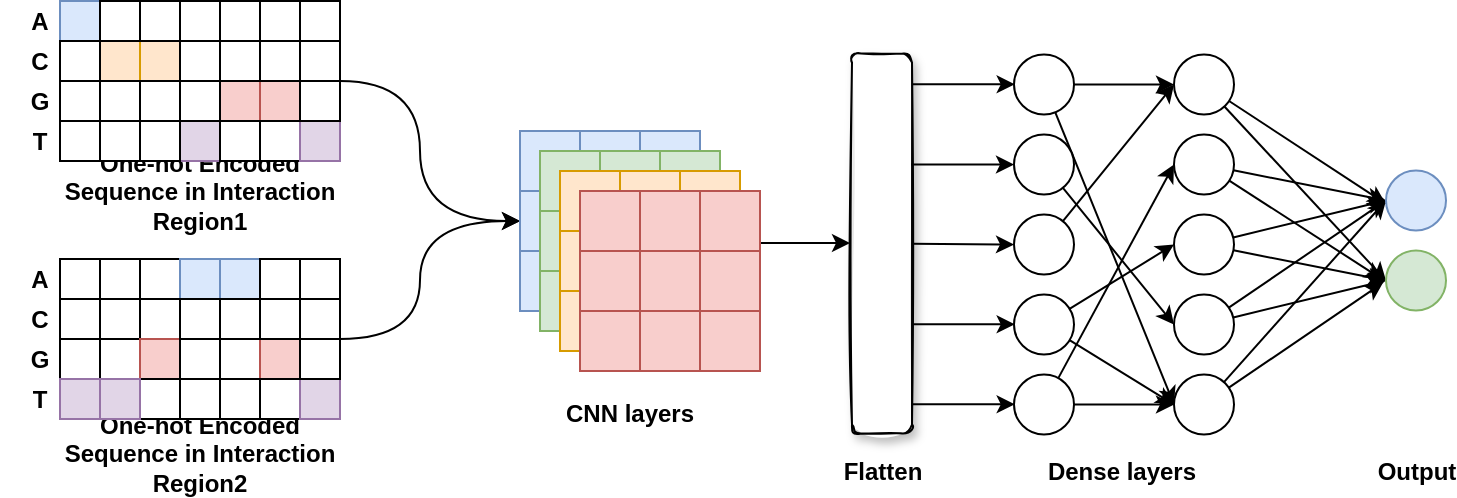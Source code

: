 <mxfile version="14.8.5" type="github">
  <diagram id="KxuiyelQ4g_LW83yEsCo" name="Page-1">
    <mxGraphModel dx="981" dy="526" grid="1" gridSize="10" guides="1" tooltips="1" connect="1" arrows="1" fold="1" page="1" pageScale="1" pageWidth="4681" pageHeight="3300" math="0" shadow="0">
      <root>
        <mxCell id="0" />
        <mxCell id="1" parent="0" />
        <mxCell id="44AiBCDxBOzTBdy34bFM-65" value="One-hot Encoded Sequence in Interaction Region1" style="text;html=1;strokeColor=none;fillColor=none;align=center;verticalAlign=middle;whiteSpace=wrap;rounded=0;fontStyle=1" parent="1" vertex="1">
          <mxGeometry x="90" y="258.5" width="160" height="20" as="geometry" />
        </mxCell>
        <mxCell id="44AiBCDxBOzTBdy34bFM-129" value="&lt;div&gt;One-hot Encoded Sequence in Interaction Region2&lt;/div&gt;" style="text;html=1;strokeColor=none;fillColor=none;align=center;verticalAlign=middle;whiteSpace=wrap;rounded=0;fontStyle=1" parent="1" vertex="1">
          <mxGeometry x="90" y="389.5" width="160" height="20" as="geometry" />
        </mxCell>
        <mxCell id="cqIsUIiBQY2y6wm-BXva-219" value="G" style="text;html=1;strokeColor=none;fillColor=none;align=center;verticalAlign=middle;whiteSpace=wrap;rounded=0;fontStyle=1" vertex="1" parent="1">
          <mxGeometry x="70" y="213.5" width="40" height="20" as="geometry" />
        </mxCell>
        <mxCell id="cqIsUIiBQY2y6wm-BXva-220" value="T" style="text;html=1;strokeColor=none;fillColor=none;align=center;verticalAlign=middle;whiteSpace=wrap;rounded=0;fontStyle=1" vertex="1" parent="1">
          <mxGeometry x="70" y="233.5" width="40" height="20" as="geometry" />
        </mxCell>
        <mxCell id="cqIsUIiBQY2y6wm-BXva-221" value="&lt;div&gt;A&lt;/div&gt;" style="text;html=1;strokeColor=none;fillColor=none;align=center;verticalAlign=middle;whiteSpace=wrap;rounded=0;fontStyle=1" vertex="1" parent="1">
          <mxGeometry x="70" y="173.5" width="40" height="20" as="geometry" />
        </mxCell>
        <mxCell id="cqIsUIiBQY2y6wm-BXva-222" value="C" style="text;html=1;strokeColor=none;fillColor=none;align=center;verticalAlign=middle;whiteSpace=wrap;rounded=0;fontStyle=1" vertex="1" parent="1">
          <mxGeometry x="70" y="193.5" width="40" height="20" as="geometry" />
        </mxCell>
        <mxCell id="cqIsUIiBQY2y6wm-BXva-223" value="" style="whiteSpace=wrap;html=1;aspect=fixed;fillColor=#dae8fc;strokeColor=#6c8ebf;fontStyle=1" vertex="1" parent="1">
          <mxGeometry x="100" y="173.5" width="20" height="20" as="geometry" />
        </mxCell>
        <mxCell id="cqIsUIiBQY2y6wm-BXva-224" value="" style="whiteSpace=wrap;html=1;aspect=fixed;fontStyle=1" vertex="1" parent="1">
          <mxGeometry x="120" y="193.5" width="20" height="20" as="geometry" />
        </mxCell>
        <mxCell id="cqIsUIiBQY2y6wm-BXva-225" value="" style="whiteSpace=wrap;html=1;aspect=fixed;fillColor=#ffe6cc;strokeColor=#d79b00;fontStyle=1" vertex="1" parent="1">
          <mxGeometry x="120" y="193.5" width="20" height="20" as="geometry" />
        </mxCell>
        <mxCell id="cqIsUIiBQY2y6wm-BXva-226" value="" style="whiteSpace=wrap;html=1;aspect=fixed;fillColor=#ffe6cc;strokeColor=#d79b00;fontStyle=1" vertex="1" parent="1">
          <mxGeometry x="140" y="193.5" width="20" height="20" as="geometry" />
        </mxCell>
        <mxCell id="cqIsUIiBQY2y6wm-BXva-227" value="" style="whiteSpace=wrap;html=1;aspect=fixed;fillColor=#e1d5e7;strokeColor=#9673a6;fontStyle=1" vertex="1" parent="1">
          <mxGeometry x="160" y="233.5" width="20" height="20" as="geometry" />
        </mxCell>
        <mxCell id="cqIsUIiBQY2y6wm-BXva-228" value="" style="whiteSpace=wrap;html=1;aspect=fixed;fillColor=#f8cecc;strokeColor=#b85450;fontStyle=1" vertex="1" parent="1">
          <mxGeometry x="180" y="213.5" width="20" height="20" as="geometry" />
        </mxCell>
        <mxCell id="cqIsUIiBQY2y6wm-BXva-229" value="" style="whiteSpace=wrap;html=1;aspect=fixed;fillColor=#f8cecc;strokeColor=#b85450;fontStyle=1" vertex="1" parent="1">
          <mxGeometry x="200" y="213.5" width="20" height="20" as="geometry" />
        </mxCell>
        <mxCell id="cqIsUIiBQY2y6wm-BXva-230" value="" style="rounded=0;whiteSpace=wrap;html=1;fontStyle=1" vertex="1" parent="1">
          <mxGeometry x="100" y="193.5" width="20" height="20" as="geometry" />
        </mxCell>
        <mxCell id="cqIsUIiBQY2y6wm-BXva-231" value="" style="rounded=0;whiteSpace=wrap;html=1;fontStyle=1" vertex="1" parent="1">
          <mxGeometry x="100" y="213.5" width="20" height="20" as="geometry" />
        </mxCell>
        <mxCell id="cqIsUIiBQY2y6wm-BXva-232" value="" style="rounded=0;whiteSpace=wrap;html=1;fontStyle=1" vertex="1" parent="1">
          <mxGeometry x="120" y="213.5" width="20" height="20" as="geometry" />
        </mxCell>
        <mxCell id="cqIsUIiBQY2y6wm-BXva-233" value="" style="rounded=0;whiteSpace=wrap;html=1;fontStyle=1" vertex="1" parent="1">
          <mxGeometry x="140" y="213.5" width="20" height="20" as="geometry" />
        </mxCell>
        <mxCell id="cqIsUIiBQY2y6wm-BXva-234" value="" style="rounded=0;whiteSpace=wrap;html=1;fontStyle=1" vertex="1" parent="1">
          <mxGeometry x="160" y="213.5" width="20" height="20" as="geometry" />
        </mxCell>
        <mxCell id="cqIsUIiBQY2y6wm-BXva-235" value="" style="rounded=0;whiteSpace=wrap;html=1;fontStyle=1" vertex="1" parent="1">
          <mxGeometry x="140" y="233.5" width="20" height="20" as="geometry" />
        </mxCell>
        <mxCell id="cqIsUIiBQY2y6wm-BXva-236" value="" style="rounded=0;whiteSpace=wrap;html=1;fontStyle=1" vertex="1" parent="1">
          <mxGeometry x="100" y="233.5" width="20" height="20" as="geometry" />
        </mxCell>
        <mxCell id="cqIsUIiBQY2y6wm-BXva-237" value="" style="rounded=0;whiteSpace=wrap;html=1;fontStyle=1" vertex="1" parent="1">
          <mxGeometry x="120" y="233.5" width="20" height="20" as="geometry" />
        </mxCell>
        <mxCell id="cqIsUIiBQY2y6wm-BXva-238" value="" style="rounded=0;whiteSpace=wrap;html=1;fontStyle=1" vertex="1" parent="1">
          <mxGeometry x="180" y="233.5" width="20" height="20" as="geometry" />
        </mxCell>
        <mxCell id="cqIsUIiBQY2y6wm-BXva-239" value="" style="rounded=0;whiteSpace=wrap;html=1;fontStyle=1" vertex="1" parent="1">
          <mxGeometry x="200" y="233.5" width="20" height="20" as="geometry" />
        </mxCell>
        <mxCell id="cqIsUIiBQY2y6wm-BXva-240" value="" style="rounded=0;whiteSpace=wrap;html=1;fontStyle=1" vertex="1" parent="1">
          <mxGeometry x="120" y="173.5" width="20" height="20" as="geometry" />
        </mxCell>
        <mxCell id="cqIsUIiBQY2y6wm-BXva-241" value="" style="rounded=0;whiteSpace=wrap;html=1;fontStyle=1" vertex="1" parent="1">
          <mxGeometry x="140" y="173.5" width="20" height="20" as="geometry" />
        </mxCell>
        <mxCell id="cqIsUIiBQY2y6wm-BXva-242" value="" style="rounded=0;whiteSpace=wrap;html=1;fontStyle=1" vertex="1" parent="1">
          <mxGeometry x="160" y="173.5" width="20" height="20" as="geometry" />
        </mxCell>
        <mxCell id="cqIsUIiBQY2y6wm-BXva-243" value="" style="rounded=0;whiteSpace=wrap;html=1;fontStyle=1" vertex="1" parent="1">
          <mxGeometry x="180" y="173.5" width="20" height="20" as="geometry" />
        </mxCell>
        <mxCell id="cqIsUIiBQY2y6wm-BXva-244" value="" style="rounded=0;whiteSpace=wrap;html=1;fontStyle=1" vertex="1" parent="1">
          <mxGeometry x="160" y="193.5" width="20" height="20" as="geometry" />
        </mxCell>
        <mxCell id="cqIsUIiBQY2y6wm-BXva-245" value="" style="rounded=0;whiteSpace=wrap;html=1;fontStyle=1" vertex="1" parent="1">
          <mxGeometry x="180" y="193.5" width="20" height="20" as="geometry" />
        </mxCell>
        <mxCell id="cqIsUIiBQY2y6wm-BXva-246" value="" style="rounded=0;whiteSpace=wrap;html=1;fontStyle=1" vertex="1" parent="1">
          <mxGeometry x="200" y="193.5" width="20" height="20" as="geometry" />
        </mxCell>
        <mxCell id="cqIsUIiBQY2y6wm-BXva-247" value="" style="rounded=0;whiteSpace=wrap;html=1;fontStyle=1" vertex="1" parent="1">
          <mxGeometry x="200" y="173.5" width="20" height="20" as="geometry" />
        </mxCell>
        <mxCell id="cqIsUIiBQY2y6wm-BXva-248" value="" style="whiteSpace=wrap;html=1;aspect=fixed;fillColor=#e1d5e7;strokeColor=#9673a6;fontStyle=1" vertex="1" parent="1">
          <mxGeometry x="220" y="233.5" width="20" height="20" as="geometry" />
        </mxCell>
        <mxCell id="cqIsUIiBQY2y6wm-BXva-249" value="" style="rounded=0;whiteSpace=wrap;html=1;fontStyle=1" vertex="1" parent="1">
          <mxGeometry x="220" y="213.5" width="20" height="20" as="geometry" />
        </mxCell>
        <mxCell id="cqIsUIiBQY2y6wm-BXva-250" value="" style="rounded=0;whiteSpace=wrap;html=1;fontStyle=1" vertex="1" parent="1">
          <mxGeometry x="220" y="173.5" width="20" height="20" as="geometry" />
        </mxCell>
        <mxCell id="cqIsUIiBQY2y6wm-BXva-376" style="edgeStyle=orthogonalEdgeStyle;curved=1;rounded=0;orthogonalLoop=1;jettySize=auto;html=1;entryX=0;entryY=0.5;entryDx=0;entryDy=0;exitX=1;exitY=1;exitDx=0;exitDy=0;fontStyle=1" edge="1" parent="1" source="cqIsUIiBQY2y6wm-BXva-251" target="cqIsUIiBQY2y6wm-BXva-290">
          <mxGeometry relative="1" as="geometry">
            <Array as="points">
              <mxPoint x="280" y="214" />
              <mxPoint x="280" y="284" />
            </Array>
          </mxGeometry>
        </mxCell>
        <mxCell id="cqIsUIiBQY2y6wm-BXva-251" value="" style="rounded=0;whiteSpace=wrap;html=1;fontStyle=1" vertex="1" parent="1">
          <mxGeometry x="220" y="193.5" width="20" height="20" as="geometry" />
        </mxCell>
        <mxCell id="cqIsUIiBQY2y6wm-BXva-252" value="G" style="text;html=1;strokeColor=none;fillColor=none;align=center;verticalAlign=middle;whiteSpace=wrap;rounded=0;fontStyle=1" vertex="1" parent="1">
          <mxGeometry x="70" y="342.5" width="40" height="20" as="geometry" />
        </mxCell>
        <mxCell id="cqIsUIiBQY2y6wm-BXva-253" value="T" style="text;html=1;strokeColor=none;fillColor=none;align=center;verticalAlign=middle;whiteSpace=wrap;rounded=0;fontStyle=1" vertex="1" parent="1">
          <mxGeometry x="70" y="362.5" width="40" height="20" as="geometry" />
        </mxCell>
        <mxCell id="cqIsUIiBQY2y6wm-BXva-254" value="&lt;div&gt;A&lt;/div&gt;" style="text;html=1;strokeColor=none;fillColor=none;align=center;verticalAlign=middle;whiteSpace=wrap;rounded=0;fontStyle=1" vertex="1" parent="1">
          <mxGeometry x="70" y="302.5" width="40" height="20" as="geometry" />
        </mxCell>
        <mxCell id="cqIsUIiBQY2y6wm-BXva-255" value="C" style="text;html=1;strokeColor=none;fillColor=none;align=center;verticalAlign=middle;whiteSpace=wrap;rounded=0;fontStyle=1" vertex="1" parent="1">
          <mxGeometry x="70" y="322.5" width="40" height="20" as="geometry" />
        </mxCell>
        <mxCell id="cqIsUIiBQY2y6wm-BXva-256" value="" style="whiteSpace=wrap;html=1;aspect=fixed;fontStyle=1" vertex="1" parent="1">
          <mxGeometry x="100" y="302.5" width="20" height="20" as="geometry" />
        </mxCell>
        <mxCell id="cqIsUIiBQY2y6wm-BXva-257" value="" style="whiteSpace=wrap;html=1;aspect=fixed;fontStyle=1" vertex="1" parent="1">
          <mxGeometry x="120" y="322.5" width="20" height="20" as="geometry" />
        </mxCell>
        <mxCell id="cqIsUIiBQY2y6wm-BXva-258" value="" style="whiteSpace=wrap;html=1;aspect=fixed;fontStyle=1" vertex="1" parent="1">
          <mxGeometry x="120" y="322.5" width="20" height="20" as="geometry" />
        </mxCell>
        <mxCell id="cqIsUIiBQY2y6wm-BXva-259" value="" style="whiteSpace=wrap;html=1;aspect=fixed;fontStyle=1" vertex="1" parent="1">
          <mxGeometry x="140" y="322.5" width="20" height="20" as="geometry" />
        </mxCell>
        <mxCell id="cqIsUIiBQY2y6wm-BXva-260" value="" style="whiteSpace=wrap;html=1;aspect=fixed;fontStyle=1" vertex="1" parent="1">
          <mxGeometry x="160" y="362.5" width="20" height="20" as="geometry" />
        </mxCell>
        <mxCell id="cqIsUIiBQY2y6wm-BXva-261" value="" style="whiteSpace=wrap;html=1;aspect=fixed;fontStyle=1" vertex="1" parent="1">
          <mxGeometry x="180" y="342.5" width="20" height="20" as="geometry" />
        </mxCell>
        <mxCell id="cqIsUIiBQY2y6wm-BXva-262" value="" style="whiteSpace=wrap;html=1;aspect=fixed;fillColor=#f8cecc;strokeColor=#b85450;fontStyle=1" vertex="1" parent="1">
          <mxGeometry x="200" y="342.5" width="20" height="20" as="geometry" />
        </mxCell>
        <mxCell id="cqIsUIiBQY2y6wm-BXva-263" value="" style="rounded=0;whiteSpace=wrap;html=1;fontStyle=1" vertex="1" parent="1">
          <mxGeometry x="100" y="322.5" width="20" height="20" as="geometry" />
        </mxCell>
        <mxCell id="cqIsUIiBQY2y6wm-BXva-264" value="" style="rounded=0;whiteSpace=wrap;html=1;fontStyle=1" vertex="1" parent="1">
          <mxGeometry x="100" y="342.5" width="20" height="20" as="geometry" />
        </mxCell>
        <mxCell id="cqIsUIiBQY2y6wm-BXva-265" value="" style="rounded=0;whiteSpace=wrap;html=1;fontStyle=1" vertex="1" parent="1">
          <mxGeometry x="120" y="342.5" width="20" height="20" as="geometry" />
        </mxCell>
        <mxCell id="cqIsUIiBQY2y6wm-BXva-266" value="" style="rounded=0;whiteSpace=wrap;html=1;fillColor=#f8cecc;strokeColor=#b85450;fontStyle=1" vertex="1" parent="1">
          <mxGeometry x="140" y="342.5" width="20" height="20" as="geometry" />
        </mxCell>
        <mxCell id="cqIsUIiBQY2y6wm-BXva-267" value="" style="rounded=0;whiteSpace=wrap;html=1;fontStyle=1" vertex="1" parent="1">
          <mxGeometry x="160" y="342.5" width="20" height="20" as="geometry" />
        </mxCell>
        <mxCell id="cqIsUIiBQY2y6wm-BXva-268" value="" style="rounded=0;whiteSpace=wrap;html=1;fontStyle=1" vertex="1" parent="1">
          <mxGeometry x="140" y="362.5" width="20" height="20" as="geometry" />
        </mxCell>
        <mxCell id="cqIsUIiBQY2y6wm-BXva-269" value="" style="rounded=0;whiteSpace=wrap;html=1;fillColor=#e1d5e7;strokeColor=#9673a6;fontStyle=1" vertex="1" parent="1">
          <mxGeometry x="100" y="362.5" width="20" height="20" as="geometry" />
        </mxCell>
        <mxCell id="cqIsUIiBQY2y6wm-BXva-270" value="" style="rounded=0;whiteSpace=wrap;html=1;fillColor=#e1d5e7;strokeColor=#9673a6;fontStyle=1" vertex="1" parent="1">
          <mxGeometry x="120" y="362.5" width="20" height="20" as="geometry" />
        </mxCell>
        <mxCell id="cqIsUIiBQY2y6wm-BXva-271" value="" style="rounded=0;whiteSpace=wrap;html=1;fontStyle=1" vertex="1" parent="1">
          <mxGeometry x="180" y="362.5" width="20" height="20" as="geometry" />
        </mxCell>
        <mxCell id="cqIsUIiBQY2y6wm-BXva-272" value="" style="rounded=0;whiteSpace=wrap;html=1;fontStyle=1" vertex="1" parent="1">
          <mxGeometry x="200" y="362.5" width="20" height="20" as="geometry" />
        </mxCell>
        <mxCell id="cqIsUIiBQY2y6wm-BXva-273" value="" style="rounded=0;whiteSpace=wrap;html=1;fontStyle=1" vertex="1" parent="1">
          <mxGeometry x="120" y="302.5" width="20" height="20" as="geometry" />
        </mxCell>
        <mxCell id="cqIsUIiBQY2y6wm-BXva-274" value="" style="rounded=0;whiteSpace=wrap;html=1;fontStyle=1" vertex="1" parent="1">
          <mxGeometry x="140" y="302.5" width="20" height="20" as="geometry" />
        </mxCell>
        <mxCell id="cqIsUIiBQY2y6wm-BXva-275" value="" style="rounded=0;whiteSpace=wrap;html=1;fillColor=#dae8fc;strokeColor=#6c8ebf;fontStyle=1" vertex="1" parent="1">
          <mxGeometry x="160" y="302.5" width="20" height="20" as="geometry" />
        </mxCell>
        <mxCell id="cqIsUIiBQY2y6wm-BXva-276" value="" style="rounded=0;whiteSpace=wrap;html=1;fillColor=#dae8fc;strokeColor=#6c8ebf;fontStyle=1" vertex="1" parent="1">
          <mxGeometry x="180" y="302.5" width="20" height="20" as="geometry" />
        </mxCell>
        <mxCell id="cqIsUIiBQY2y6wm-BXva-277" value="" style="rounded=0;whiteSpace=wrap;html=1;fontStyle=1" vertex="1" parent="1">
          <mxGeometry x="160" y="322.5" width="20" height="20" as="geometry" />
        </mxCell>
        <mxCell id="cqIsUIiBQY2y6wm-BXva-278" value="" style="rounded=0;whiteSpace=wrap;html=1;fontStyle=1" vertex="1" parent="1">
          <mxGeometry x="180" y="322.5" width="20" height="20" as="geometry" />
        </mxCell>
        <mxCell id="cqIsUIiBQY2y6wm-BXva-279" value="" style="rounded=0;whiteSpace=wrap;html=1;fontStyle=1" vertex="1" parent="1">
          <mxGeometry x="200" y="322.5" width="20" height="20" as="geometry" />
        </mxCell>
        <mxCell id="cqIsUIiBQY2y6wm-BXva-280" value="" style="rounded=0;whiteSpace=wrap;html=1;fontStyle=1" vertex="1" parent="1">
          <mxGeometry x="200" y="302.5" width="20" height="20" as="geometry" />
        </mxCell>
        <mxCell id="cqIsUIiBQY2y6wm-BXva-281" value="" style="whiteSpace=wrap;html=1;aspect=fixed;fillColor=#e1d5e7;strokeColor=#9673a6;fontStyle=1" vertex="1" parent="1">
          <mxGeometry x="220" y="362.5" width="20" height="20" as="geometry" />
        </mxCell>
        <mxCell id="cqIsUIiBQY2y6wm-BXva-282" value="" style="rounded=0;whiteSpace=wrap;html=1;fontStyle=1" vertex="1" parent="1">
          <mxGeometry x="220" y="342.5" width="20" height="20" as="geometry" />
        </mxCell>
        <mxCell id="cqIsUIiBQY2y6wm-BXva-283" value="" style="rounded=0;whiteSpace=wrap;html=1;fontStyle=1" vertex="1" parent="1">
          <mxGeometry x="220" y="302.5" width="20" height="20" as="geometry" />
        </mxCell>
        <mxCell id="cqIsUIiBQY2y6wm-BXva-378" style="edgeStyle=orthogonalEdgeStyle;curved=1;rounded=0;orthogonalLoop=1;jettySize=auto;html=1;entryX=0;entryY=0.5;entryDx=0;entryDy=0;exitX=1;exitY=1;exitDx=0;exitDy=0;fontStyle=1" edge="1" parent="1" source="cqIsUIiBQY2y6wm-BXva-284" target="cqIsUIiBQY2y6wm-BXva-290">
          <mxGeometry relative="1" as="geometry">
            <Array as="points">
              <mxPoint x="280" y="343" />
              <mxPoint x="280" y="283" />
            </Array>
          </mxGeometry>
        </mxCell>
        <mxCell id="cqIsUIiBQY2y6wm-BXva-284" value="" style="rounded=0;whiteSpace=wrap;html=1;fontStyle=1" vertex="1" parent="1">
          <mxGeometry x="220" y="322.5" width="20" height="20" as="geometry" />
        </mxCell>
        <mxCell id="cqIsUIiBQY2y6wm-BXva-285" style="edgeStyle=orthogonalEdgeStyle;rounded=0;orthogonalLoop=1;jettySize=auto;html=1;entryX=0;entryY=0.5;entryDx=0;entryDy=0;fontStyle=1" edge="1" parent="1">
          <mxGeometry relative="1" as="geometry">
            <mxPoint x="450" y="294.5" as="sourcePoint" />
            <mxPoint x="495" y="294.5" as="targetPoint" />
            <Array as="points">
              <mxPoint x="465" y="294.5" />
              <mxPoint x="465" y="294.5" />
            </Array>
          </mxGeometry>
        </mxCell>
        <mxCell id="cqIsUIiBQY2y6wm-BXva-286" value="&lt;div&gt;CNN layers&lt;/div&gt;" style="text;html=1;strokeColor=none;fillColor=none;align=center;verticalAlign=middle;whiteSpace=wrap;rounded=0;fontStyle=1" vertex="1" parent="1">
          <mxGeometry x="260" y="369.5" width="250" height="20" as="geometry" />
        </mxCell>
        <mxCell id="cqIsUIiBQY2y6wm-BXva-287" value="" style="whiteSpace=wrap;html=1;aspect=fixed;fillColor=#dae8fc;strokeColor=#6c8ebf;fontStyle=1" vertex="1" parent="1">
          <mxGeometry x="330" y="238.5" width="30" height="30" as="geometry" />
        </mxCell>
        <mxCell id="cqIsUIiBQY2y6wm-BXva-288" value="" style="whiteSpace=wrap;html=1;aspect=fixed;fillColor=#dae8fc;strokeColor=#6c8ebf;fontStyle=1" vertex="1" parent="1">
          <mxGeometry x="360" y="238.5" width="30" height="30" as="geometry" />
        </mxCell>
        <mxCell id="cqIsUIiBQY2y6wm-BXva-289" value="" style="whiteSpace=wrap;html=1;aspect=fixed;fillColor=#dae8fc;strokeColor=#6c8ebf;fontStyle=1" vertex="1" parent="1">
          <mxGeometry x="390" y="238.5" width="30" height="30" as="geometry" />
        </mxCell>
        <mxCell id="cqIsUIiBQY2y6wm-BXva-290" value="" style="whiteSpace=wrap;html=1;aspect=fixed;fillColor=#dae8fc;strokeColor=#6c8ebf;fontStyle=1" vertex="1" parent="1">
          <mxGeometry x="330" y="268.5" width="30" height="30" as="geometry" />
        </mxCell>
        <mxCell id="cqIsUIiBQY2y6wm-BXva-291" value="" style="whiteSpace=wrap;html=1;aspect=fixed;fillColor=#dae8fc;strokeColor=#6c8ebf;fontStyle=1" vertex="1" parent="1">
          <mxGeometry x="360" y="268.5" width="30" height="30" as="geometry" />
        </mxCell>
        <mxCell id="cqIsUIiBQY2y6wm-BXva-292" value="" style="whiteSpace=wrap;html=1;aspect=fixed;fillColor=#dae8fc;strokeColor=#6c8ebf;fontStyle=1" vertex="1" parent="1">
          <mxGeometry x="390" y="268.5" width="30" height="30" as="geometry" />
        </mxCell>
        <mxCell id="cqIsUIiBQY2y6wm-BXva-293" value="" style="whiteSpace=wrap;html=1;aspect=fixed;fillColor=#dae8fc;strokeColor=#6c8ebf;fontStyle=1" vertex="1" parent="1">
          <mxGeometry x="330" y="298.5" width="30" height="30" as="geometry" />
        </mxCell>
        <mxCell id="cqIsUIiBQY2y6wm-BXva-294" value="" style="whiteSpace=wrap;html=1;aspect=fixed;fillColor=#dae8fc;strokeColor=#6c8ebf;fontStyle=1" vertex="1" parent="1">
          <mxGeometry x="360" y="298.5" width="30" height="30" as="geometry" />
        </mxCell>
        <mxCell id="cqIsUIiBQY2y6wm-BXva-295" value="" style="whiteSpace=wrap;html=1;aspect=fixed;fillColor=#dae8fc;strokeColor=#6c8ebf;fontStyle=1" vertex="1" parent="1">
          <mxGeometry x="390" y="298.5" width="30" height="30" as="geometry" />
        </mxCell>
        <mxCell id="cqIsUIiBQY2y6wm-BXva-296" value="" style="whiteSpace=wrap;html=1;aspect=fixed;fillColor=#d5e8d4;strokeColor=#82b366;fontStyle=1" vertex="1" parent="1">
          <mxGeometry x="340" y="248.5" width="30" height="30" as="geometry" />
        </mxCell>
        <mxCell id="cqIsUIiBQY2y6wm-BXva-297" value="" style="whiteSpace=wrap;html=1;aspect=fixed;fillColor=#d5e8d4;strokeColor=#82b366;fontStyle=1" vertex="1" parent="1">
          <mxGeometry x="370" y="248.5" width="30" height="30" as="geometry" />
        </mxCell>
        <mxCell id="cqIsUIiBQY2y6wm-BXva-298" value="" style="whiteSpace=wrap;html=1;aspect=fixed;fillColor=#d5e8d4;strokeColor=#82b366;fontStyle=1" vertex="1" parent="1">
          <mxGeometry x="400" y="248.5" width="30" height="30" as="geometry" />
        </mxCell>
        <mxCell id="cqIsUIiBQY2y6wm-BXva-299" value="" style="whiteSpace=wrap;html=1;aspect=fixed;fillColor=#d5e8d4;strokeColor=#82b366;fontStyle=1" vertex="1" parent="1">
          <mxGeometry x="340" y="278.5" width="30" height="30" as="geometry" />
        </mxCell>
        <mxCell id="cqIsUIiBQY2y6wm-BXva-300" value="" style="whiteSpace=wrap;html=1;aspect=fixed;fillColor=#d5e8d4;strokeColor=#82b366;fontStyle=1" vertex="1" parent="1">
          <mxGeometry x="370" y="278.5" width="30" height="30" as="geometry" />
        </mxCell>
        <mxCell id="cqIsUIiBQY2y6wm-BXva-301" value="" style="whiteSpace=wrap;html=1;aspect=fixed;fillColor=#d5e8d4;strokeColor=#82b366;fontStyle=1" vertex="1" parent="1">
          <mxGeometry x="400" y="278.5" width="30" height="30" as="geometry" />
        </mxCell>
        <mxCell id="cqIsUIiBQY2y6wm-BXva-302" value="" style="whiteSpace=wrap;html=1;aspect=fixed;fillColor=#d5e8d4;strokeColor=#82b366;fontStyle=1" vertex="1" parent="1">
          <mxGeometry x="340" y="308.5" width="30" height="30" as="geometry" />
        </mxCell>
        <mxCell id="cqIsUIiBQY2y6wm-BXva-303" value="" style="whiteSpace=wrap;html=1;aspect=fixed;fillColor=#d5e8d4;strokeColor=#82b366;fontStyle=1" vertex="1" parent="1">
          <mxGeometry x="370" y="308.5" width="30" height="30" as="geometry" />
        </mxCell>
        <mxCell id="cqIsUIiBQY2y6wm-BXva-304" value="" style="whiteSpace=wrap;html=1;aspect=fixed;fillColor=#d5e8d4;strokeColor=#82b366;fontStyle=1" vertex="1" parent="1">
          <mxGeometry x="400" y="308.5" width="30" height="30" as="geometry" />
        </mxCell>
        <mxCell id="cqIsUIiBQY2y6wm-BXva-305" value="" style="whiteSpace=wrap;html=1;aspect=fixed;fillColor=#ffe6cc;strokeColor=#d79b00;fontStyle=1" vertex="1" parent="1">
          <mxGeometry x="350" y="258.5" width="30" height="30" as="geometry" />
        </mxCell>
        <mxCell id="cqIsUIiBQY2y6wm-BXva-306" value="" style="whiteSpace=wrap;html=1;aspect=fixed;fillColor=#ffe6cc;strokeColor=#d79b00;fontStyle=1" vertex="1" parent="1">
          <mxGeometry x="380" y="258.5" width="30" height="30" as="geometry" />
        </mxCell>
        <mxCell id="cqIsUIiBQY2y6wm-BXva-307" value="" style="whiteSpace=wrap;html=1;aspect=fixed;fillColor=#ffe6cc;strokeColor=#d79b00;fontStyle=1" vertex="1" parent="1">
          <mxGeometry x="410" y="258.5" width="30" height="30" as="geometry" />
        </mxCell>
        <mxCell id="cqIsUIiBQY2y6wm-BXva-308" value="" style="whiteSpace=wrap;html=1;aspect=fixed;fillColor=#ffe6cc;strokeColor=#d79b00;fontStyle=1" vertex="1" parent="1">
          <mxGeometry x="350" y="288.5" width="30" height="30" as="geometry" />
        </mxCell>
        <mxCell id="cqIsUIiBQY2y6wm-BXva-309" value="" style="whiteSpace=wrap;html=1;aspect=fixed;fillColor=#ffe6cc;strokeColor=#d79b00;fontStyle=1" vertex="1" parent="1">
          <mxGeometry x="380" y="288.5" width="30" height="30" as="geometry" />
        </mxCell>
        <mxCell id="cqIsUIiBQY2y6wm-BXva-310" value="" style="whiteSpace=wrap;html=1;aspect=fixed;fillColor=#ffe6cc;strokeColor=#d79b00;fontStyle=1" vertex="1" parent="1">
          <mxGeometry x="410" y="288.5" width="30" height="30" as="geometry" />
        </mxCell>
        <mxCell id="cqIsUIiBQY2y6wm-BXva-311" value="" style="whiteSpace=wrap;html=1;aspect=fixed;fillColor=#ffe6cc;strokeColor=#d79b00;fontStyle=1" vertex="1" parent="1">
          <mxGeometry x="350" y="318.5" width="30" height="30" as="geometry" />
        </mxCell>
        <mxCell id="cqIsUIiBQY2y6wm-BXva-312" value="" style="whiteSpace=wrap;html=1;aspect=fixed;fillColor=#ffe6cc;strokeColor=#d79b00;fontStyle=1" vertex="1" parent="1">
          <mxGeometry x="380" y="318.5" width="30" height="30" as="geometry" />
        </mxCell>
        <mxCell id="cqIsUIiBQY2y6wm-BXva-313" value="" style="whiteSpace=wrap;html=1;aspect=fixed;fillColor=#ffe6cc;strokeColor=#d79b00;fontStyle=1" vertex="1" parent="1">
          <mxGeometry x="410" y="318.5" width="30" height="30" as="geometry" />
        </mxCell>
        <mxCell id="cqIsUIiBQY2y6wm-BXva-314" value="" style="whiteSpace=wrap;html=1;aspect=fixed;fillColor=#f8cecc;strokeColor=#b85450;fontStyle=1" vertex="1" parent="1">
          <mxGeometry x="360" y="268.5" width="30" height="30" as="geometry" />
        </mxCell>
        <mxCell id="cqIsUIiBQY2y6wm-BXva-315" value="" style="whiteSpace=wrap;html=1;aspect=fixed;fillColor=#f8cecc;strokeColor=#b85450;fontStyle=1" vertex="1" parent="1">
          <mxGeometry x="390" y="268.5" width="30" height="30" as="geometry" />
        </mxCell>
        <mxCell id="cqIsUIiBQY2y6wm-BXva-316" value="" style="whiteSpace=wrap;html=1;aspect=fixed;fillColor=#f8cecc;strokeColor=#b85450;fontStyle=1" vertex="1" parent="1">
          <mxGeometry x="420" y="268.5" width="30" height="30" as="geometry" />
        </mxCell>
        <mxCell id="cqIsUIiBQY2y6wm-BXva-317" value="" style="whiteSpace=wrap;html=1;aspect=fixed;fillColor=#f8cecc;strokeColor=#b85450;fontStyle=1" vertex="1" parent="1">
          <mxGeometry x="360" y="298.5" width="30" height="30" as="geometry" />
        </mxCell>
        <mxCell id="cqIsUIiBQY2y6wm-BXva-318" value="" style="whiteSpace=wrap;html=1;aspect=fixed;fillColor=#f8cecc;strokeColor=#b85450;fontStyle=1" vertex="1" parent="1">
          <mxGeometry x="390" y="298.5" width="30" height="30" as="geometry" />
        </mxCell>
        <mxCell id="cqIsUIiBQY2y6wm-BXva-319" value="" style="whiteSpace=wrap;html=1;aspect=fixed;fillColor=#f8cecc;strokeColor=#b85450;fontStyle=1" vertex="1" parent="1">
          <mxGeometry x="420" y="298.5" width="30" height="30" as="geometry" />
        </mxCell>
        <mxCell id="cqIsUIiBQY2y6wm-BXva-320" value="" style="whiteSpace=wrap;html=1;aspect=fixed;fillColor=#f8cecc;strokeColor=#b85450;fontStyle=1" vertex="1" parent="1">
          <mxGeometry x="360" y="328.5" width="30" height="30" as="geometry" />
        </mxCell>
        <mxCell id="cqIsUIiBQY2y6wm-BXva-321" value="" style="whiteSpace=wrap;html=1;aspect=fixed;fillColor=#f8cecc;strokeColor=#b85450;fontStyle=1" vertex="1" parent="1">
          <mxGeometry x="390" y="328.5" width="30" height="30" as="geometry" />
        </mxCell>
        <mxCell id="cqIsUIiBQY2y6wm-BXva-322" value="" style="whiteSpace=wrap;html=1;aspect=fixed;fillColor=#f8cecc;strokeColor=#b85450;fontStyle=1" vertex="1" parent="1">
          <mxGeometry x="420" y="328.5" width="30" height="30" as="geometry" />
        </mxCell>
        <mxCell id="cqIsUIiBQY2y6wm-BXva-379" value="Dense layers" style="text;html=1;strokeColor=none;fillColor=none;align=center;verticalAlign=middle;whiteSpace=wrap;rounded=0;fontStyle=1" vertex="1" parent="1">
          <mxGeometry x="586" y="399.25" width="90" height="20" as="geometry" />
        </mxCell>
        <mxCell id="cqIsUIiBQY2y6wm-BXva-380" value="Flatten" style="text;html=1;strokeColor=none;fillColor=none;align=center;verticalAlign=middle;whiteSpace=wrap;rounded=0;fontStyle=1" vertex="1" parent="1">
          <mxGeometry x="500.5" y="399.25" width="21" height="20" as="geometry" />
        </mxCell>
        <mxCell id="cqIsUIiBQY2y6wm-BXva-381" style="edgeStyle=none;rounded=1;jumpSize=20;orthogonalLoop=1;jettySize=auto;html=1;entryX=0;entryY=0.5;entryDx=0;entryDy=0;strokeWidth=1;fontStyle=1" edge="1" parent="1" source="cqIsUIiBQY2y6wm-BXva-383" target="cqIsUIiBQY2y6wm-BXva-408">
          <mxGeometry relative="1" as="geometry" />
        </mxCell>
        <mxCell id="cqIsUIiBQY2y6wm-BXva-382" style="edgeStyle=none;rounded=0;orthogonalLoop=1;jettySize=auto;html=1;entryX=0;entryY=0.5;entryDx=0;entryDy=0;fontStyle=1" edge="1" parent="1" source="cqIsUIiBQY2y6wm-BXva-383" target="cqIsUIiBQY2y6wm-BXva-396">
          <mxGeometry relative="1" as="geometry" />
        </mxCell>
        <mxCell id="cqIsUIiBQY2y6wm-BXva-383" value="" style="ellipse;whiteSpace=wrap;html=1;aspect=fixed;fontStyle=1" vertex="1" parent="1">
          <mxGeometry x="577" y="200.25" width="30" height="30" as="geometry" />
        </mxCell>
        <mxCell id="cqIsUIiBQY2y6wm-BXva-384" style="edgeStyle=none;rounded=1;jumpSize=20;orthogonalLoop=1;jettySize=auto;html=1;entryX=0;entryY=0.5;entryDx=0;entryDy=0;strokeWidth=1;fontStyle=1" edge="1" parent="1" source="cqIsUIiBQY2y6wm-BXva-385" target="cqIsUIiBQY2y6wm-BXva-405">
          <mxGeometry relative="1" as="geometry" />
        </mxCell>
        <mxCell id="cqIsUIiBQY2y6wm-BXva-385" value="" style="ellipse;whiteSpace=wrap;html=1;aspect=fixed;fontStyle=1" vertex="1" parent="1">
          <mxGeometry x="577" y="240.25" width="30" height="30" as="geometry" />
        </mxCell>
        <mxCell id="cqIsUIiBQY2y6wm-BXva-386" style="edgeStyle=none;rounded=1;jumpSize=20;orthogonalLoop=1;jettySize=auto;html=1;entryX=0;entryY=0.5;entryDx=0;entryDy=0;strokeWidth=1;fontStyle=1" edge="1" parent="1" source="cqIsUIiBQY2y6wm-BXva-387" target="cqIsUIiBQY2y6wm-BXva-396">
          <mxGeometry relative="1" as="geometry" />
        </mxCell>
        <mxCell id="cqIsUIiBQY2y6wm-BXva-387" value="" style="ellipse;whiteSpace=wrap;html=1;aspect=fixed;fontStyle=1" vertex="1" parent="1">
          <mxGeometry x="577" y="280.25" width="30" height="30" as="geometry" />
        </mxCell>
        <mxCell id="cqIsUIiBQY2y6wm-BXva-388" style="edgeStyle=none;rounded=0;orthogonalLoop=1;jettySize=auto;html=1;entryX=0;entryY=0.5;entryDx=0;entryDy=0;fontStyle=1" edge="1" parent="1" source="cqIsUIiBQY2y6wm-BXva-390" target="cqIsUIiBQY2y6wm-BXva-402">
          <mxGeometry relative="1" as="geometry" />
        </mxCell>
        <mxCell id="cqIsUIiBQY2y6wm-BXva-389" style="edgeStyle=none;rounded=0;orthogonalLoop=1;jettySize=auto;html=1;entryX=0;entryY=0.5;entryDx=0;entryDy=0;fontStyle=1" edge="1" parent="1" source="cqIsUIiBQY2y6wm-BXva-390" target="cqIsUIiBQY2y6wm-BXva-408">
          <mxGeometry relative="1" as="geometry" />
        </mxCell>
        <mxCell id="cqIsUIiBQY2y6wm-BXva-390" value="" style="ellipse;whiteSpace=wrap;html=1;aspect=fixed;fontStyle=1" vertex="1" parent="1">
          <mxGeometry x="577" y="320.25" width="30" height="30" as="geometry" />
        </mxCell>
        <mxCell id="cqIsUIiBQY2y6wm-BXva-391" style="edgeStyle=none;rounded=1;jumpSize=20;orthogonalLoop=1;jettySize=auto;html=1;entryX=0;entryY=0.5;entryDx=0;entryDy=0;strokeWidth=1;fontStyle=1" edge="1" parent="1" source="cqIsUIiBQY2y6wm-BXva-393" target="cqIsUIiBQY2y6wm-BXva-399">
          <mxGeometry relative="1" as="geometry" />
        </mxCell>
        <mxCell id="cqIsUIiBQY2y6wm-BXva-392" style="edgeStyle=none;rounded=1;jumpSize=20;orthogonalLoop=1;jettySize=auto;html=1;entryX=0;entryY=0.5;entryDx=0;entryDy=0;strokeWidth=1;fontStyle=1" edge="1" parent="1" source="cqIsUIiBQY2y6wm-BXva-393" target="cqIsUIiBQY2y6wm-BXva-408">
          <mxGeometry relative="1" as="geometry" />
        </mxCell>
        <mxCell id="cqIsUIiBQY2y6wm-BXva-393" value="" style="ellipse;whiteSpace=wrap;html=1;aspect=fixed;fontStyle=1" vertex="1" parent="1">
          <mxGeometry x="577" y="360.25" width="30" height="30" as="geometry" />
        </mxCell>
        <mxCell id="cqIsUIiBQY2y6wm-BXva-394" style="edgeStyle=none;rounded=1;jumpSize=20;orthogonalLoop=1;jettySize=auto;html=1;entryX=0;entryY=0.5;entryDx=0;entryDy=0;strokeWidth=1;fontStyle=1" edge="1" parent="1" source="cqIsUIiBQY2y6wm-BXva-396" target="cqIsUIiBQY2y6wm-BXva-411">
          <mxGeometry relative="1" as="geometry" />
        </mxCell>
        <mxCell id="cqIsUIiBQY2y6wm-BXva-395" style="edgeStyle=none;rounded=1;jumpSize=20;orthogonalLoop=1;jettySize=auto;html=1;strokeWidth=1;entryX=-0.001;entryY=0.557;entryDx=0;entryDy=0;entryPerimeter=0;fontStyle=1" edge="1" parent="1" source="cqIsUIiBQY2y6wm-BXva-396" target="cqIsUIiBQY2y6wm-BXva-410">
          <mxGeometry relative="1" as="geometry">
            <mxPoint x="757" y="295.25" as="targetPoint" />
          </mxGeometry>
        </mxCell>
        <mxCell id="cqIsUIiBQY2y6wm-BXva-396" value="" style="ellipse;whiteSpace=wrap;html=1;aspect=fixed;fontStyle=1" vertex="1" parent="1">
          <mxGeometry x="657" y="200.25" width="30" height="30" as="geometry" />
        </mxCell>
        <mxCell id="cqIsUIiBQY2y6wm-BXva-397" style="edgeStyle=none;rounded=1;jumpSize=20;orthogonalLoop=1;jettySize=auto;html=1;entryX=0;entryY=0.5;entryDx=0;entryDy=0;strokeWidth=1;fontStyle=1" edge="1" parent="1" source="cqIsUIiBQY2y6wm-BXva-399" target="cqIsUIiBQY2y6wm-BXva-410">
          <mxGeometry relative="1" as="geometry" />
        </mxCell>
        <mxCell id="cqIsUIiBQY2y6wm-BXva-398" style="edgeStyle=none;rounded=1;jumpSize=20;orthogonalLoop=1;jettySize=auto;html=1;strokeWidth=1;entryX=-0.057;entryY=0.483;entryDx=0;entryDy=0;entryPerimeter=0;fontStyle=1" edge="1" parent="1" source="cqIsUIiBQY2y6wm-BXva-399" target="cqIsUIiBQY2y6wm-BXva-411">
          <mxGeometry relative="1" as="geometry">
            <mxPoint x="767" y="335.25" as="targetPoint" />
          </mxGeometry>
        </mxCell>
        <mxCell id="cqIsUIiBQY2y6wm-BXva-399" value="" style="ellipse;whiteSpace=wrap;html=1;aspect=fixed;fontStyle=1" vertex="1" parent="1">
          <mxGeometry x="657" y="240.25" width="30" height="30" as="geometry" />
        </mxCell>
        <mxCell id="cqIsUIiBQY2y6wm-BXva-400" style="edgeStyle=none;rounded=1;jumpSize=20;orthogonalLoop=1;jettySize=auto;html=1;entryX=0;entryY=0.5;entryDx=0;entryDy=0;strokeWidth=1;fontStyle=1" edge="1" parent="1" source="cqIsUIiBQY2y6wm-BXva-402" target="cqIsUIiBQY2y6wm-BXva-411">
          <mxGeometry relative="1" as="geometry" />
        </mxCell>
        <mxCell id="cqIsUIiBQY2y6wm-BXva-401" style="edgeStyle=none;rounded=1;jumpSize=20;orthogonalLoop=1;jettySize=auto;html=1;strokeWidth=1;entryX=0;entryY=0.5;entryDx=0;entryDy=0;fontStyle=1" edge="1" parent="1" source="cqIsUIiBQY2y6wm-BXva-402" target="cqIsUIiBQY2y6wm-BXva-410">
          <mxGeometry relative="1" as="geometry">
            <mxPoint x="767" y="295.25" as="targetPoint" />
          </mxGeometry>
        </mxCell>
        <mxCell id="cqIsUIiBQY2y6wm-BXva-402" value="" style="ellipse;whiteSpace=wrap;html=1;aspect=fixed;fontStyle=1" vertex="1" parent="1">
          <mxGeometry x="657" y="280.25" width="30" height="30" as="geometry" />
        </mxCell>
        <mxCell id="cqIsUIiBQY2y6wm-BXva-403" style="edgeStyle=none;rounded=1;jumpSize=20;orthogonalLoop=1;jettySize=auto;html=1;entryX=0;entryY=0.5;entryDx=0;entryDy=0;strokeWidth=1;fontStyle=1" edge="1" parent="1" source="cqIsUIiBQY2y6wm-BXva-405" target="cqIsUIiBQY2y6wm-BXva-410">
          <mxGeometry relative="1" as="geometry" />
        </mxCell>
        <mxCell id="cqIsUIiBQY2y6wm-BXva-404" style="edgeStyle=none;rounded=1;jumpSize=20;orthogonalLoop=1;jettySize=auto;html=1;strokeWidth=1;entryX=0;entryY=0.5;entryDx=0;entryDy=0;fontStyle=1" edge="1" parent="1" source="cqIsUIiBQY2y6wm-BXva-405" target="cqIsUIiBQY2y6wm-BXva-411">
          <mxGeometry relative="1" as="geometry">
            <mxPoint x="757" y="335.25" as="targetPoint" />
          </mxGeometry>
        </mxCell>
        <mxCell id="cqIsUIiBQY2y6wm-BXva-405" value="" style="ellipse;whiteSpace=wrap;html=1;aspect=fixed;fontStyle=1" vertex="1" parent="1">
          <mxGeometry x="657" y="320.25" width="30" height="30" as="geometry" />
        </mxCell>
        <mxCell id="cqIsUIiBQY2y6wm-BXva-406" style="edgeStyle=none;rounded=1;jumpSize=20;orthogonalLoop=1;jettySize=auto;html=1;strokeWidth=1;entryX=-0.05;entryY=0.538;entryDx=0;entryDy=0;entryPerimeter=0;fontStyle=1" edge="1" parent="1" source="cqIsUIiBQY2y6wm-BXva-408" target="cqIsUIiBQY2y6wm-BXva-411">
          <mxGeometry relative="1" as="geometry">
            <mxPoint x="767" y="335.25" as="targetPoint" />
          </mxGeometry>
        </mxCell>
        <mxCell id="cqIsUIiBQY2y6wm-BXva-407" style="edgeStyle=none;rounded=1;jumpSize=20;orthogonalLoop=1;jettySize=auto;html=1;strokeWidth=1;entryX=0;entryY=0.5;entryDx=0;entryDy=0;fontStyle=1" edge="1" parent="1" source="cqIsUIiBQY2y6wm-BXva-408" target="cqIsUIiBQY2y6wm-BXva-410">
          <mxGeometry relative="1" as="geometry">
            <mxPoint x="757" y="295.25" as="targetPoint" />
          </mxGeometry>
        </mxCell>
        <mxCell id="cqIsUIiBQY2y6wm-BXva-408" value="" style="ellipse;whiteSpace=wrap;html=1;aspect=fixed;fontStyle=1" vertex="1" parent="1">
          <mxGeometry x="657" y="360.25" width="30" height="30" as="geometry" />
        </mxCell>
        <mxCell id="cqIsUIiBQY2y6wm-BXva-409" value="&lt;div&gt;Output&lt;/div&gt;" style="text;html=1;strokeColor=none;fillColor=none;align=center;verticalAlign=middle;whiteSpace=wrap;rounded=0;fontStyle=1" vertex="1" parent="1">
          <mxGeometry x="766.75" y="399.25" width="22.5" height="20" as="geometry" />
        </mxCell>
        <mxCell id="cqIsUIiBQY2y6wm-BXva-410" value="" style="ellipse;whiteSpace=wrap;html=1;aspect=fixed;fillColor=#dae8fc;strokeColor=#6c8ebf;fontStyle=1" vertex="1" parent="1">
          <mxGeometry x="763" y="258.25" width="30" height="30" as="geometry" />
        </mxCell>
        <mxCell id="cqIsUIiBQY2y6wm-BXva-411" value="" style="ellipse;whiteSpace=wrap;html=1;aspect=fixed;fillColor=#d5e8d4;strokeColor=#82b366;fontStyle=1" vertex="1" parent="1">
          <mxGeometry x="763" y="298.25" width="30" height="30" as="geometry" />
        </mxCell>
        <mxCell id="cqIsUIiBQY2y6wm-BXva-412" style="rounded=0;orthogonalLoop=1;jettySize=auto;html=1;entryX=0;entryY=0.5;entryDx=0;entryDy=0;fontStyle=1" edge="1" parent="1" source="cqIsUIiBQY2y6wm-BXva-413">
          <mxGeometry relative="1" as="geometry">
            <mxPoint x="577.0" y="295.25" as="targetPoint" />
          </mxGeometry>
        </mxCell>
        <mxCell id="cqIsUIiBQY2y6wm-BXva-413" value="" style="rounded=1;whiteSpace=wrap;html=1;shadow=1;glass=0;sketch=1;fontStyle=1" vertex="1" parent="1">
          <mxGeometry x="496" y="199.75" width="30" height="190" as="geometry" />
        </mxCell>
        <mxCell id="cqIsUIiBQY2y6wm-BXva-414" value="" style="endArrow=classic;html=1;entryX=0;entryY=0.5;entryDx=0;entryDy=0;exitX=0.989;exitY=0.292;exitDx=0;exitDy=0;exitPerimeter=0;fontStyle=1" edge="1" parent="1" source="cqIsUIiBQY2y6wm-BXva-413">
          <mxGeometry width="50" height="50" relative="1" as="geometry">
            <mxPoint x="527" y="308.25" as="sourcePoint" />
            <mxPoint x="577.0" y="255.25" as="targetPoint" />
          </mxGeometry>
        </mxCell>
        <mxCell id="cqIsUIiBQY2y6wm-BXva-415" value="" style="endArrow=classic;html=1;entryX=0;entryY=0.5;entryDx=0;entryDy=0;exitX=0.989;exitY=0.292;exitDx=0;exitDy=0;exitPerimeter=0;fontStyle=1" edge="1" parent="1">
          <mxGeometry width="50" height="50" relative="1" as="geometry">
            <mxPoint x="526" y="215.15" as="sourcePoint" />
            <mxPoint x="577.33" y="215.17" as="targetPoint" />
          </mxGeometry>
        </mxCell>
        <mxCell id="cqIsUIiBQY2y6wm-BXva-416" value="" style="endArrow=classic;html=1;entryX=0;entryY=0.5;entryDx=0;entryDy=0;exitX=0.989;exitY=0.292;exitDx=0;exitDy=0;exitPerimeter=0;fontStyle=1" edge="1" parent="1">
          <mxGeometry width="50" height="50" relative="1" as="geometry">
            <mxPoint x="526" y="335.15" as="sourcePoint" />
            <mxPoint x="577.33" y="335.17" as="targetPoint" />
          </mxGeometry>
        </mxCell>
        <mxCell id="cqIsUIiBQY2y6wm-BXva-417" value="" style="endArrow=classic;html=1;entryX=0;entryY=0.5;entryDx=0;entryDy=0;exitX=0.989;exitY=0.292;exitDx=0;exitDy=0;exitPerimeter=0;fontStyle=1" edge="1" parent="1">
          <mxGeometry width="50" height="50" relative="1" as="geometry">
            <mxPoint x="526" y="375.15" as="sourcePoint" />
            <mxPoint x="577.33" y="375.17" as="targetPoint" />
          </mxGeometry>
        </mxCell>
      </root>
    </mxGraphModel>
  </diagram>
</mxfile>
